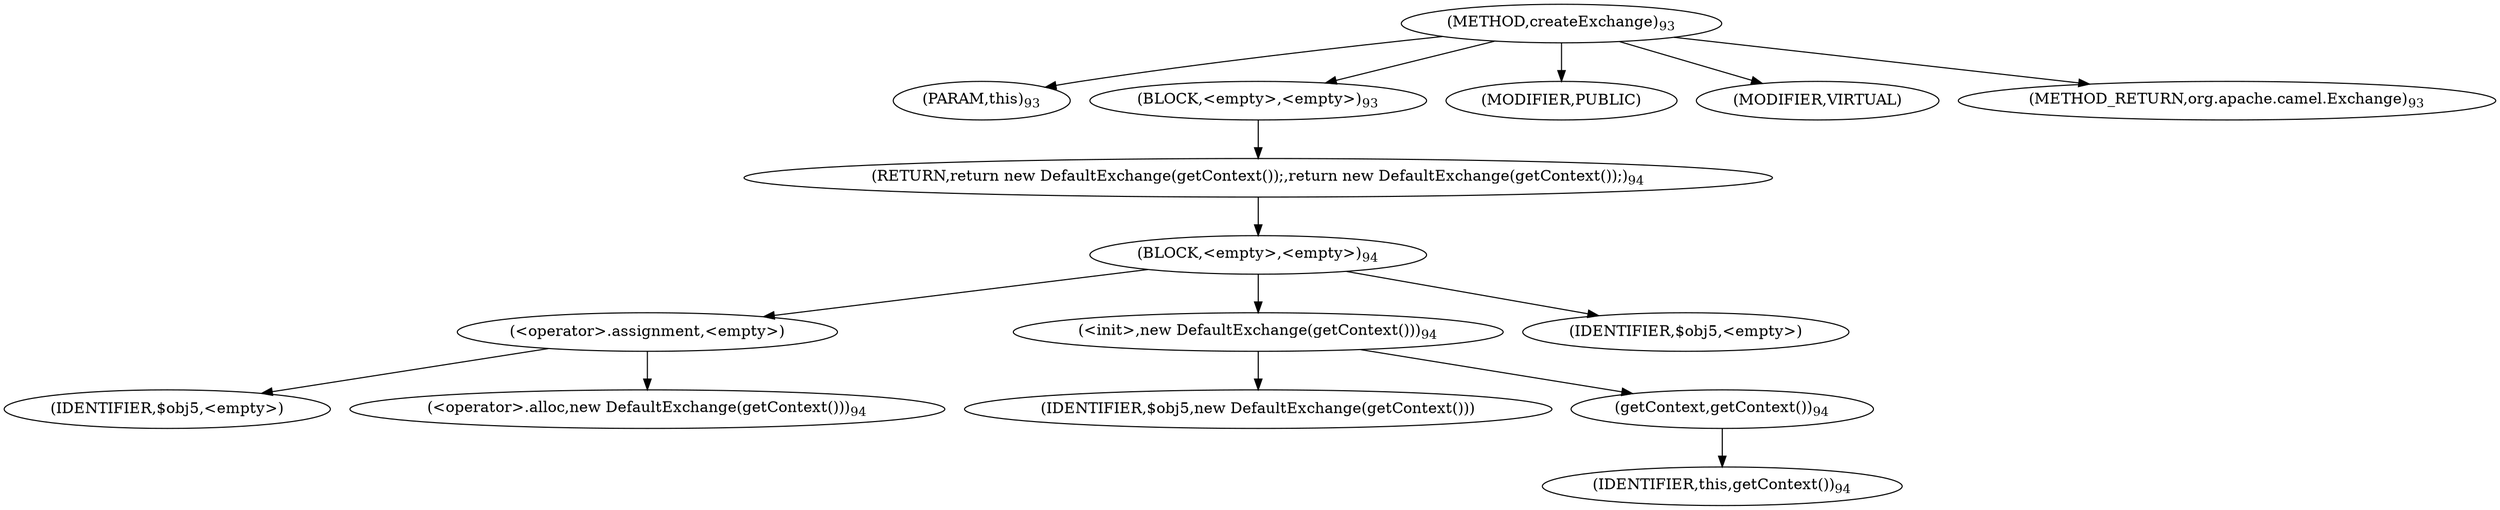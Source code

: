 digraph "createExchange" {  
"335" [label = <(METHOD,createExchange)<SUB>93</SUB>> ]
"6" [label = <(PARAM,this)<SUB>93</SUB>> ]
"336" [label = <(BLOCK,&lt;empty&gt;,&lt;empty&gt;)<SUB>93</SUB>> ]
"337" [label = <(RETURN,return new DefaultExchange(getContext());,return new DefaultExchange(getContext());)<SUB>94</SUB>> ]
"338" [label = <(BLOCK,&lt;empty&gt;,&lt;empty&gt;)<SUB>94</SUB>> ]
"339" [label = <(&lt;operator&gt;.assignment,&lt;empty&gt;)> ]
"340" [label = <(IDENTIFIER,$obj5,&lt;empty&gt;)> ]
"341" [label = <(&lt;operator&gt;.alloc,new DefaultExchange(getContext()))<SUB>94</SUB>> ]
"342" [label = <(&lt;init&gt;,new DefaultExchange(getContext()))<SUB>94</SUB>> ]
"343" [label = <(IDENTIFIER,$obj5,new DefaultExchange(getContext()))> ]
"344" [label = <(getContext,getContext())<SUB>94</SUB>> ]
"5" [label = <(IDENTIFIER,this,getContext())<SUB>94</SUB>> ]
"345" [label = <(IDENTIFIER,$obj5,&lt;empty&gt;)> ]
"346" [label = <(MODIFIER,PUBLIC)> ]
"347" [label = <(MODIFIER,VIRTUAL)> ]
"348" [label = <(METHOD_RETURN,org.apache.camel.Exchange)<SUB>93</SUB>> ]
  "335" -> "6" 
  "335" -> "336" 
  "335" -> "346" 
  "335" -> "347" 
  "335" -> "348" 
  "336" -> "337" 
  "337" -> "338" 
  "338" -> "339" 
  "338" -> "342" 
  "338" -> "345" 
  "339" -> "340" 
  "339" -> "341" 
  "342" -> "343" 
  "342" -> "344" 
  "344" -> "5" 
}
